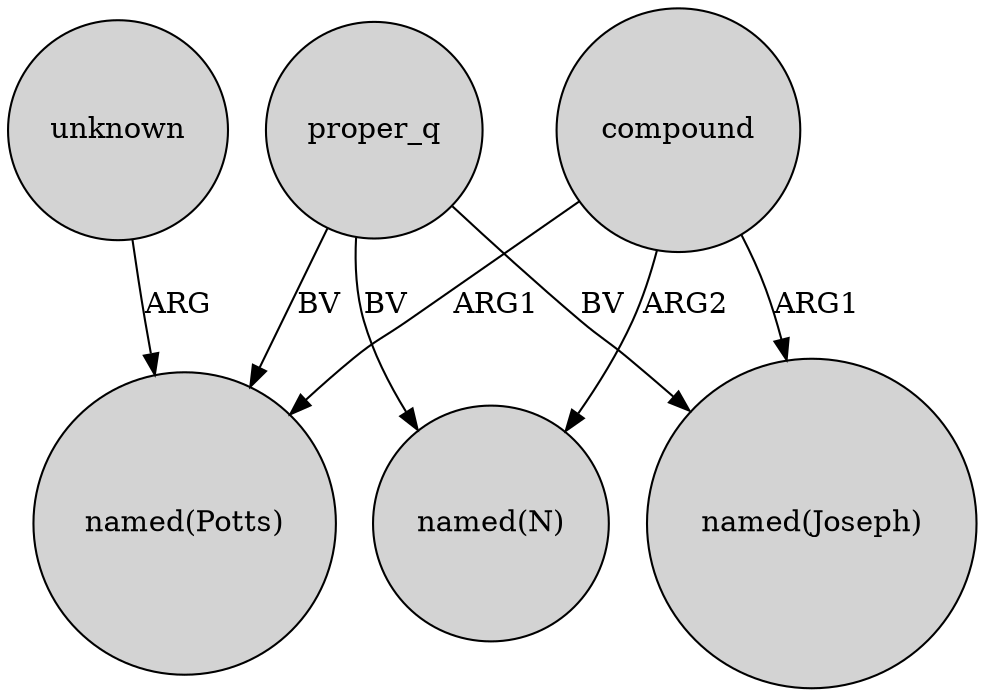 digraph {
	node [shape=circle style=filled]
	unknown -> "named(Potts)" [label=ARG]
	compound -> "named(Potts)" [label=ARG1]
	proper_q -> "named(N)" [label=BV]
	compound -> "named(Joseph)" [label=ARG1]
	proper_q -> "named(Potts)" [label=BV]
	proper_q -> "named(Joseph)" [label=BV]
	compound -> "named(N)" [label=ARG2]
}
